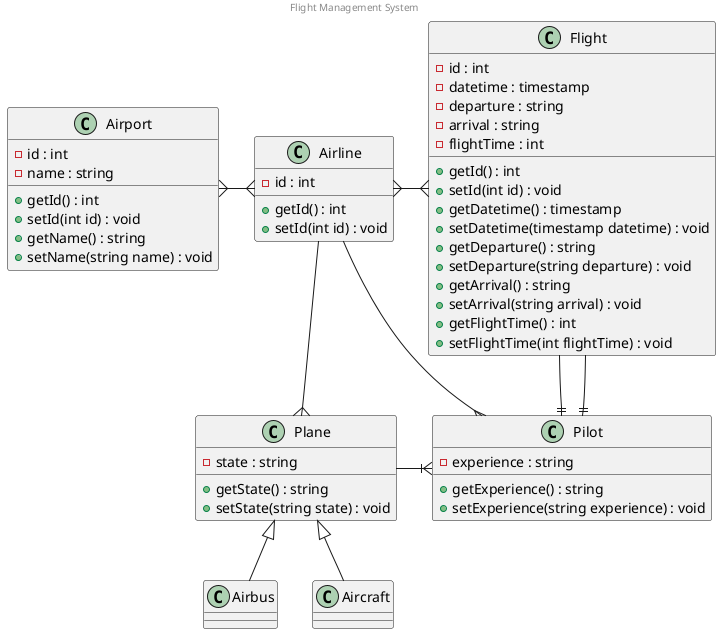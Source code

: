 @startuml

center header
Flight Management System
endheader

class Airport {
  -id : int
  -name : string
  +getId() : int
  +setId(int id) : void
  +getName() : string
  +setName(string name) : void
}

class Airline {
  -id : int
  +getId() : int
  +setId(int id) : void
}

class Plane {
  -state : string
  +getState() : string
  +setState(string state) : void
}

class Airbus {

}

class Aircraft {

}

class Flight {
  -id : int
  -datetime : timestamp
  -departure : string
  -arrival : string
  -flightTime : int
  +getId() : int
  +setId(int id) : void
  +getDatetime() : timestamp
  +setDatetime(timestamp datetime) : void
  +getDeparture() : string
  +setDeparture(string departure) : void
  +getArrival() : string
  +setArrival(string arrival) : void
  +getFlightTime() : int
  +setFlightTime(int flightTime) : void
}

class Pilot {
  -experience : string
  +getExperience() : string
  +setExperience(string experience) : void
}

Airport }-{ Airline
Airline }-{ Flight
Airline --{ Plane
Plane <|-- Airbus
Plane <|-- Aircraft
Plane -|{ Pilot
Airline --{ Pilot
Flight --|| Pilot
Flight --|| Pilot


@enduml

